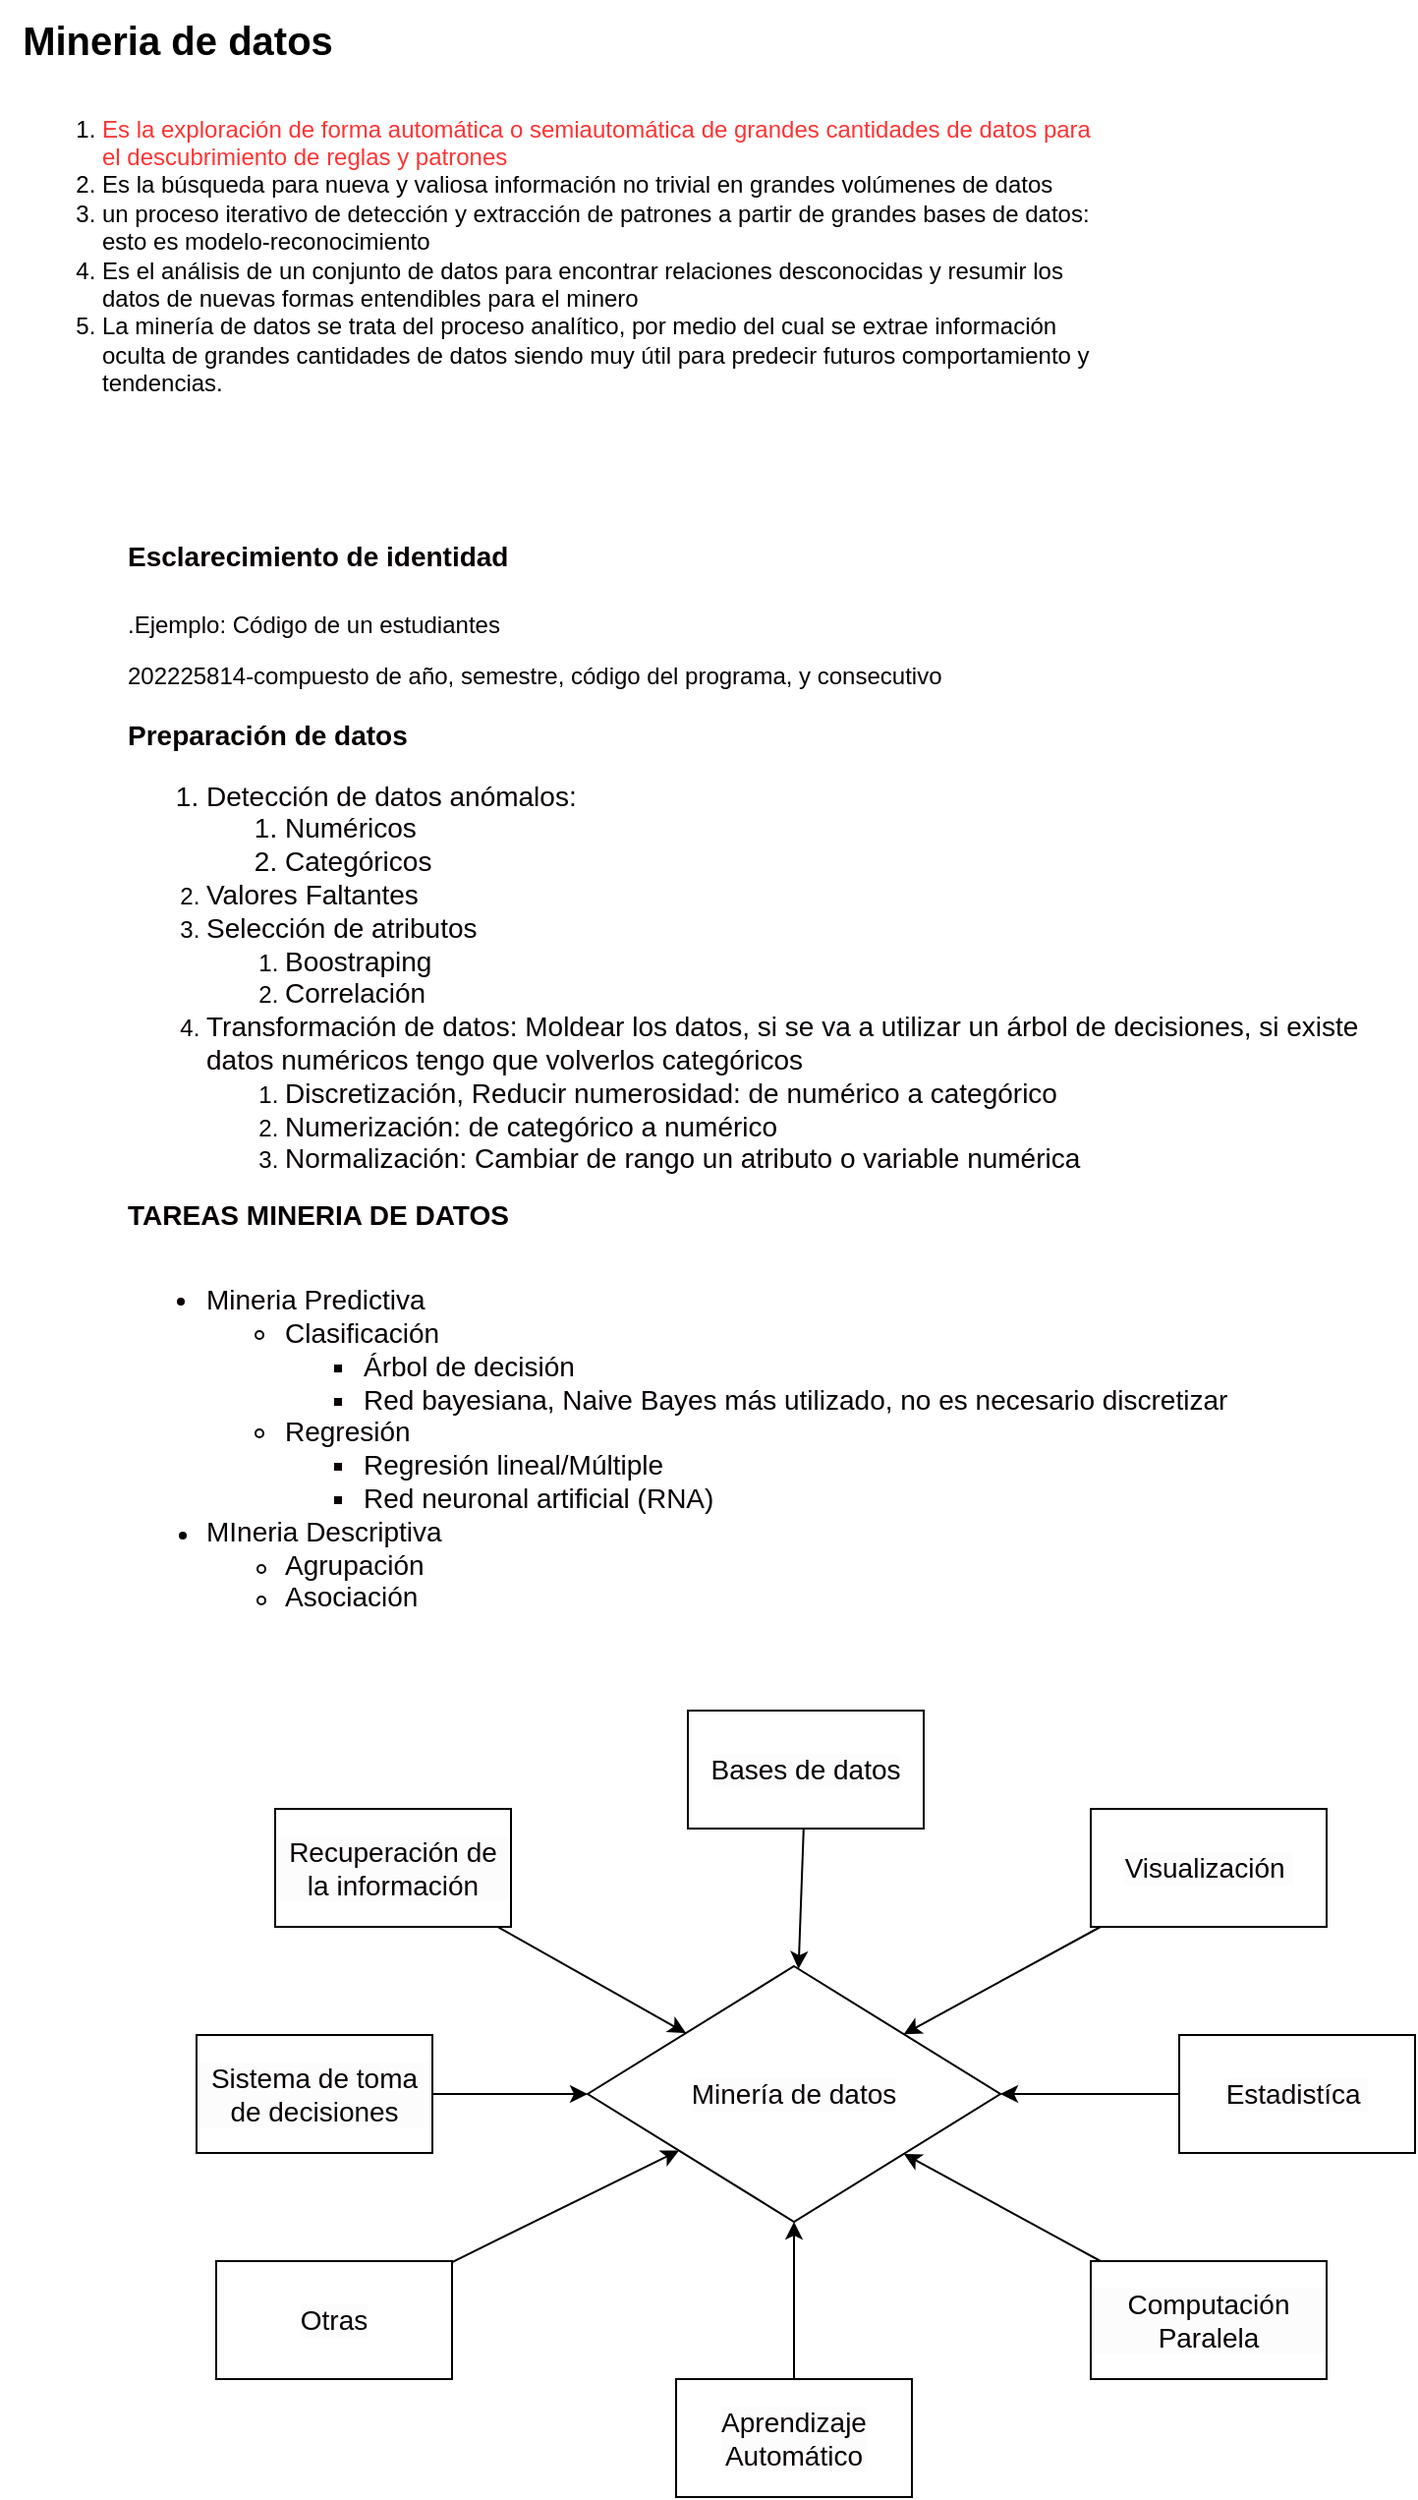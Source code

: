 <mxfile version="20.8.20" type="github">
  <diagram name="Página-1" id="TSq5aVHbMTyvOQhU0XD-">
    <mxGraphModel dx="1434" dy="755" grid="1" gridSize="10" guides="1" tooltips="1" connect="1" arrows="1" fold="1" page="1" pageScale="1" pageWidth="827" pageHeight="1169" math="0" shadow="0">
      <root>
        <mxCell id="0" />
        <mxCell id="1" parent="0" />
        <mxCell id="IPiXcc0ootGk9iN5v62f-1" value="&lt;b&gt;&lt;font style=&quot;font-size: 20px;&quot;&gt;Mineria de datos&lt;/font&gt;&lt;/b&gt;" style="text;html=1;align=center;verticalAlign=middle;resizable=0;points=[];autosize=1;strokeColor=none;fillColor=none;" vertex="1" parent="1">
          <mxGeometry x="10" y="30" width="180" height="40" as="geometry" />
        </mxCell>
        <mxCell id="IPiXcc0ootGk9iN5v62f-2" value="&lt;div style=&quot;&quot;&gt;&lt;ol&gt;&lt;li&gt;&lt;span style=&quot;background-color: initial;&quot;&gt;&lt;font color=&quot;#ff3333&quot;&gt;Es la exploración de forma automática o semiautomática de grandes cantidades de datos para el descubrimiento de reglas y patrones&lt;/font&gt;&lt;/span&gt;&lt;/li&gt;&lt;li&gt;Es la búsqueda para nueva y valiosa información no trivial en grandes volúmenes de datos&lt;/li&gt;&lt;li&gt;un proceso iterativo de detección y extracción de patrones a partir de grandes bases de datos: esto es modelo-reconocimiento&amp;nbsp;&lt;/li&gt;&lt;li&gt;Es el análisis de un conjunto de datos para encontrar relaciones desconocidas y resumir los datos de nuevas formas entendibles para el minero&amp;nbsp;&lt;/li&gt;&lt;li&gt;La minería de datos se trata del proceso analítico, por medio del cual se extrae información oculta de grandes cantidades de datos siendo muy útil para predecir futuros comportamiento y tendencias.&lt;/li&gt;&lt;/ol&gt;&lt;/div&gt;" style="text;html=1;strokeColor=none;fillColor=none;align=left;verticalAlign=middle;whiteSpace=wrap;rounded=0;" vertex="1" parent="1">
          <mxGeometry x="20" y="80" width="545" height="160" as="geometry" />
        </mxCell>
        <mxCell id="IPiXcc0ootGk9iN5v62f-8" value="&lt;h1&gt;&lt;font style=&quot;font-size: 14px;&quot;&gt;Esclarecimiento de identidad&amp;nbsp;&lt;/font&gt;&lt;/h1&gt;&lt;p&gt;.Ejemplo: Código de un estudiantes&lt;/p&gt;&lt;p&gt;202225814-compuesto de año, semestre, código del programa, y consecutivo&lt;/p&gt;&lt;p style=&quot;font-size: 14px;&quot;&gt;&lt;font style=&quot;font-size: 14px;&quot;&gt;&lt;b&gt;Preparación de datos&lt;/b&gt;&lt;/font&gt;&lt;/p&gt;&lt;p style=&quot;&quot;&gt;&lt;/p&gt;&lt;ol style=&quot;&quot;&gt;&lt;li style=&quot;font-size: 14px;&quot;&gt;Detección de datos anómalos:&amp;nbsp;&lt;/li&gt;&lt;ol style=&quot;font-size: 14px;&quot;&gt;&lt;li&gt;Numéricos&lt;/li&gt;&lt;li&gt;Categóricos&lt;/li&gt;&lt;/ol&gt;&lt;li style=&quot;&quot;&gt;&lt;span style=&quot;font-size: 14px;&quot;&gt;Valores Faltantes&lt;/span&gt;&lt;/li&gt;&lt;li style=&quot;&quot;&gt;&lt;span style=&quot;font-size: 14px;&quot;&gt;Selección de atributos&lt;/span&gt;&lt;/li&gt;&lt;ol&gt;&lt;li style=&quot;&quot;&gt;&lt;span style=&quot;font-size: 14px;&quot;&gt;Boostraping&lt;/span&gt;&lt;/li&gt;&lt;li style=&quot;&quot;&gt;&lt;span style=&quot;font-size: 14px;&quot;&gt;Correlación&lt;/span&gt;&lt;/li&gt;&lt;/ol&gt;&lt;li&gt;&lt;span style=&quot;font-size: 14px;&quot;&gt;Transformación de datos: Moldear los datos, si se va a utilizar un árbol&amp;nbsp;de decisiones, si existe datos numéricos tengo que volverlos categóricos&lt;/span&gt;&lt;/li&gt;&lt;ol&gt;&lt;li&gt;&lt;span style=&quot;font-size: 14px;&quot;&gt;Discretización, Reducir&amp;nbsp;numerosidad: de numérico a categórico&amp;nbsp;&lt;/span&gt;&lt;/li&gt;&lt;li&gt;&lt;span style=&quot;font-size: 14px;&quot;&gt;Numerización: de categórico&amp;nbsp;a&amp;nbsp;numérico&lt;/span&gt;&lt;/li&gt;&lt;li&gt;&lt;span style=&quot;font-size: 14px;&quot;&gt;Normalización: Cambiar de rango un atributo o variable numérica&lt;/span&gt;&lt;/li&gt;&lt;/ol&gt;&lt;/ol&gt;&lt;b style=&quot;font-size: 14px;&quot;&gt;TAREAS MINERIA DE DATOS&lt;/b&gt;&lt;br&gt;&lt;br&gt;&lt;ul style=&quot;&quot;&gt;&lt;li style=&quot;font-size: 14px;&quot;&gt;&lt;span style=&quot;font-size: 14px;&quot;&gt;Mineria Predictiva&lt;/span&gt;&lt;/li&gt;&lt;ul style=&quot;&quot;&gt;&lt;li style=&quot;font-size: 14px;&quot;&gt;&lt;span style=&quot;font-size: 14px;&quot;&gt;Clasificación&lt;/span&gt;&lt;/li&gt;&lt;ul style=&quot;font-size: 14px;&quot;&gt;&lt;li&gt;Árbol de decisión&lt;/li&gt;&lt;li&gt;Red bayesiana, Naive Bayes más utilizado, no es necesario discretizar&lt;/li&gt;&lt;/ul&gt;&lt;li style=&quot;font-size: 14px;&quot;&gt;&lt;span style=&quot;font-size: 14px;&quot;&gt;Regresión&lt;/span&gt;&lt;/li&gt;&lt;ul style=&quot;font-size: 14px;&quot;&gt;&lt;li&gt;Regresión lineal/Múltiple&lt;/li&gt;&lt;li&gt;Red neuronal artificial (RNA)&lt;/li&gt;&lt;/ul&gt;&lt;/ul&gt;&lt;li&gt;&lt;span style=&quot;font-size: 14px;&quot;&gt;MIneria Descriptiva&lt;/span&gt;&lt;/li&gt;&lt;ul&gt;&lt;li&gt;&lt;span style=&quot;font-size: 14px;&quot;&gt;Agrupación&lt;/span&gt;&lt;/li&gt;&lt;li&gt;&lt;span style=&quot;font-size: 14px;&quot;&gt;Asociación&lt;/span&gt;&lt;/li&gt;&lt;/ul&gt;&lt;/ul&gt;&lt;p&gt;&lt;/p&gt;" style="text;html=1;strokeColor=none;fillColor=none;spacing=5;spacingTop=-20;whiteSpace=wrap;overflow=hidden;rounded=0;fontSize=12;fontColor=#080202;" vertex="1" parent="1">
          <mxGeometry x="70" y="290" width="650" height="620" as="geometry" />
        </mxCell>
        <mxCell id="IPiXcc0ootGk9iN5v62f-14" value="Minería de datos" style="rhombus;whiteSpace=wrap;html=1;labelBackgroundColor=#FCFCFC;fontSize=14;fontColor=#080202;" vertex="1" parent="1">
          <mxGeometry x="309" y="1030" width="210" height="130" as="geometry" />
        </mxCell>
        <mxCell id="IPiXcc0ootGk9iN5v62f-25" value="" style="edgeStyle=none;rounded=0;orthogonalLoop=1;jettySize=auto;html=1;fontSize=14;fontColor=#080202;" edge="1" parent="1" source="IPiXcc0ootGk9iN5v62f-15" target="IPiXcc0ootGk9iN5v62f-14">
          <mxGeometry relative="1" as="geometry" />
        </mxCell>
        <mxCell id="IPiXcc0ootGk9iN5v62f-15" value="Bases de datos" style="rounded=0;whiteSpace=wrap;html=1;labelBackgroundColor=#FCFCFC;fontSize=14;fontColor=#080202;" vertex="1" parent="1">
          <mxGeometry x="360" y="900" width="120" height="60" as="geometry" />
        </mxCell>
        <mxCell id="IPiXcc0ootGk9iN5v62f-26" value="" style="edgeStyle=none;rounded=0;orthogonalLoop=1;jettySize=auto;html=1;fontSize=14;fontColor=#080202;" edge="1" parent="1" source="IPiXcc0ootGk9iN5v62f-16" target="IPiXcc0ootGk9iN5v62f-14">
          <mxGeometry relative="1" as="geometry" />
        </mxCell>
        <mxCell id="IPiXcc0ootGk9iN5v62f-16" value="Visualización&amp;nbsp;" style="rounded=0;whiteSpace=wrap;html=1;labelBackgroundColor=#FCFCFC;fontSize=14;fontColor=#080202;" vertex="1" parent="1">
          <mxGeometry x="565" y="950" width="120" height="60" as="geometry" />
        </mxCell>
        <mxCell id="IPiXcc0ootGk9iN5v62f-27" value="" style="edgeStyle=none;rounded=0;orthogonalLoop=1;jettySize=auto;html=1;fontSize=14;fontColor=#080202;" edge="1" parent="1" source="IPiXcc0ootGk9iN5v62f-17" target="IPiXcc0ootGk9iN5v62f-14">
          <mxGeometry relative="1" as="geometry" />
        </mxCell>
        <mxCell id="IPiXcc0ootGk9iN5v62f-17" value="Estadistíca&amp;nbsp;" style="rounded=0;whiteSpace=wrap;html=1;labelBackgroundColor=#FCFCFC;fontSize=14;fontColor=#080202;" vertex="1" parent="1">
          <mxGeometry x="610" y="1065" width="120" height="60" as="geometry" />
        </mxCell>
        <mxCell id="IPiXcc0ootGk9iN5v62f-28" value="" style="edgeStyle=none;rounded=0;orthogonalLoop=1;jettySize=auto;html=1;fontSize=14;fontColor=#080202;" edge="1" parent="1" source="IPiXcc0ootGk9iN5v62f-18" target="IPiXcc0ootGk9iN5v62f-14">
          <mxGeometry relative="1" as="geometry" />
        </mxCell>
        <mxCell id="IPiXcc0ootGk9iN5v62f-18" value="Computación Paralela" style="rounded=0;whiteSpace=wrap;html=1;labelBackgroundColor=#FCFCFC;fontSize=14;fontColor=#080202;" vertex="1" parent="1">
          <mxGeometry x="565" y="1180" width="120" height="60" as="geometry" />
        </mxCell>
        <mxCell id="IPiXcc0ootGk9iN5v62f-29" value="" style="edgeStyle=none;rounded=0;orthogonalLoop=1;jettySize=auto;html=1;fontSize=14;fontColor=#080202;" edge="1" parent="1" source="IPiXcc0ootGk9iN5v62f-20" target="IPiXcc0ootGk9iN5v62f-14">
          <mxGeometry relative="1" as="geometry" />
        </mxCell>
        <mxCell id="IPiXcc0ootGk9iN5v62f-20" value="Aprendizaje&lt;br&gt;Automático" style="rounded=0;whiteSpace=wrap;html=1;labelBackgroundColor=#FCFCFC;fontSize=14;fontColor=#080202;" vertex="1" parent="1">
          <mxGeometry x="354" y="1240" width="120" height="60" as="geometry" />
        </mxCell>
        <mxCell id="IPiXcc0ootGk9iN5v62f-30" value="" style="edgeStyle=none;rounded=0;orthogonalLoop=1;jettySize=auto;html=1;fontSize=14;fontColor=#080202;" edge="1" parent="1" source="IPiXcc0ootGk9iN5v62f-21" target="IPiXcc0ootGk9iN5v62f-14">
          <mxGeometry relative="1" as="geometry" />
        </mxCell>
        <mxCell id="IPiXcc0ootGk9iN5v62f-21" value="Otras" style="rounded=0;whiteSpace=wrap;html=1;labelBackgroundColor=#FCFCFC;fontSize=14;fontColor=#080202;" vertex="1" parent="1">
          <mxGeometry x="120" y="1180" width="120" height="60" as="geometry" />
        </mxCell>
        <mxCell id="IPiXcc0ootGk9iN5v62f-31" value="" style="edgeStyle=none;rounded=0;orthogonalLoop=1;jettySize=auto;html=1;fontSize=14;fontColor=#080202;" edge="1" parent="1" source="IPiXcc0ootGk9iN5v62f-22" target="IPiXcc0ootGk9iN5v62f-14">
          <mxGeometry relative="1" as="geometry" />
        </mxCell>
        <mxCell id="IPiXcc0ootGk9iN5v62f-22" value="Sistema de toma de decisiones" style="rounded=0;whiteSpace=wrap;html=1;labelBackgroundColor=#FCFCFC;fontSize=14;fontColor=#080202;" vertex="1" parent="1">
          <mxGeometry x="110" y="1065" width="120" height="60" as="geometry" />
        </mxCell>
        <mxCell id="IPiXcc0ootGk9iN5v62f-32" value="" style="edgeStyle=none;rounded=0;orthogonalLoop=1;jettySize=auto;html=1;fontSize=14;fontColor=#080202;" edge="1" parent="1" source="IPiXcc0ootGk9iN5v62f-23" target="IPiXcc0ootGk9iN5v62f-14">
          <mxGeometry relative="1" as="geometry" />
        </mxCell>
        <mxCell id="IPiXcc0ootGk9iN5v62f-23" value="Recuperación de la información" style="rounded=0;whiteSpace=wrap;html=1;labelBackgroundColor=#FCFCFC;fontSize=14;fontColor=#080202;" vertex="1" parent="1">
          <mxGeometry x="150" y="950" width="120" height="60" as="geometry" />
        </mxCell>
      </root>
    </mxGraphModel>
  </diagram>
</mxfile>
